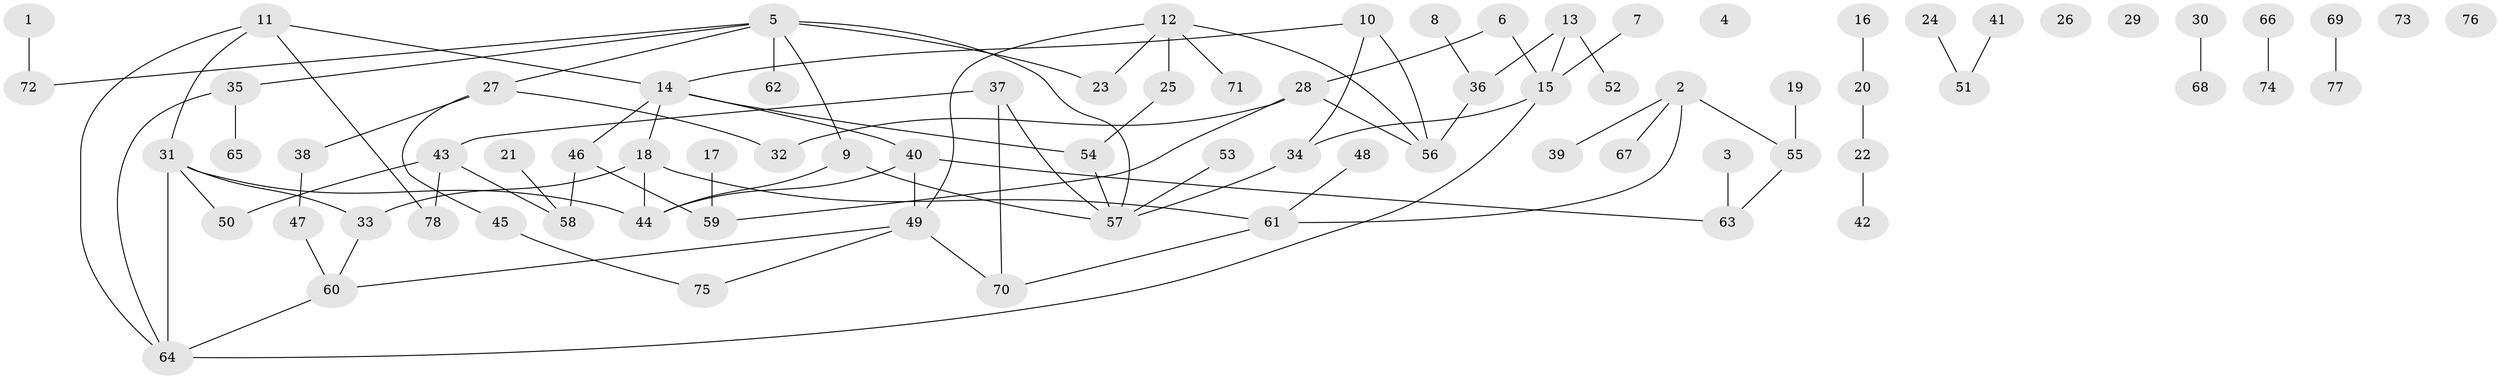 // Generated by graph-tools (version 1.1) at 2025/49/03/09/25 03:49:11]
// undirected, 78 vertices, 93 edges
graph export_dot {
graph [start="1"]
  node [color=gray90,style=filled];
  1;
  2;
  3;
  4;
  5;
  6;
  7;
  8;
  9;
  10;
  11;
  12;
  13;
  14;
  15;
  16;
  17;
  18;
  19;
  20;
  21;
  22;
  23;
  24;
  25;
  26;
  27;
  28;
  29;
  30;
  31;
  32;
  33;
  34;
  35;
  36;
  37;
  38;
  39;
  40;
  41;
  42;
  43;
  44;
  45;
  46;
  47;
  48;
  49;
  50;
  51;
  52;
  53;
  54;
  55;
  56;
  57;
  58;
  59;
  60;
  61;
  62;
  63;
  64;
  65;
  66;
  67;
  68;
  69;
  70;
  71;
  72;
  73;
  74;
  75;
  76;
  77;
  78;
  1 -- 72;
  2 -- 39;
  2 -- 55;
  2 -- 61;
  2 -- 67;
  3 -- 63;
  5 -- 9;
  5 -- 23;
  5 -- 27;
  5 -- 35;
  5 -- 57;
  5 -- 62;
  5 -- 72;
  6 -- 15;
  6 -- 28;
  7 -- 15;
  8 -- 36;
  9 -- 44;
  9 -- 57;
  10 -- 14;
  10 -- 34;
  10 -- 56;
  11 -- 14;
  11 -- 31;
  11 -- 64;
  11 -- 78;
  12 -- 23;
  12 -- 25;
  12 -- 49;
  12 -- 56;
  12 -- 71;
  13 -- 15;
  13 -- 36;
  13 -- 52;
  14 -- 18;
  14 -- 40;
  14 -- 46;
  14 -- 54;
  15 -- 34;
  15 -- 64;
  16 -- 20;
  17 -- 59;
  18 -- 33;
  18 -- 44;
  18 -- 61;
  19 -- 55;
  20 -- 22;
  21 -- 58;
  22 -- 42;
  24 -- 51;
  25 -- 54;
  27 -- 32;
  27 -- 38;
  27 -- 45;
  28 -- 32;
  28 -- 56;
  28 -- 59;
  30 -- 68;
  31 -- 33;
  31 -- 44;
  31 -- 50;
  31 -- 64;
  33 -- 60;
  34 -- 57;
  35 -- 64;
  35 -- 65;
  36 -- 56;
  37 -- 43;
  37 -- 57;
  37 -- 70;
  38 -- 47;
  40 -- 44;
  40 -- 49;
  40 -- 63;
  41 -- 51;
  43 -- 50;
  43 -- 58;
  43 -- 78;
  45 -- 75;
  46 -- 58;
  46 -- 59;
  47 -- 60;
  48 -- 61;
  49 -- 60;
  49 -- 70;
  49 -- 75;
  53 -- 57;
  54 -- 57;
  55 -- 63;
  60 -- 64;
  61 -- 70;
  66 -- 74;
  69 -- 77;
}
